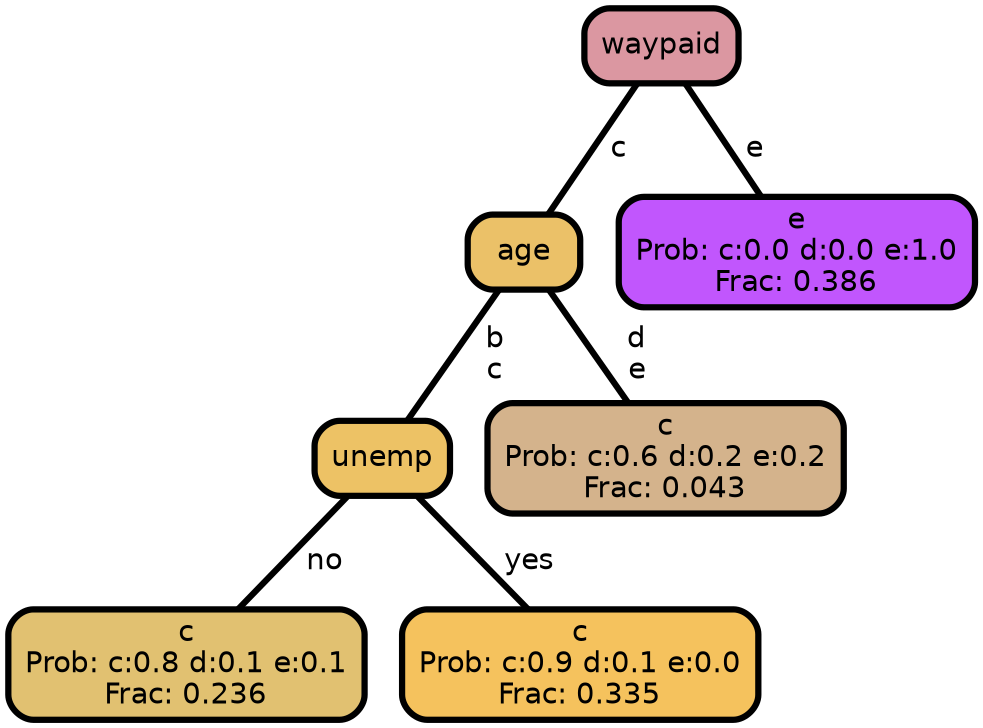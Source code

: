 graph Tree {
node [shape=box, style="filled, rounded",color="black",penwidth="3",fontcolor="black",                 fontname=helvetica] ;
graph [ranksep="0 equally", splines=straight,                 bgcolor=transparent, dpi=200] ;
edge [fontname=helvetica, color=black] ;
0 [label="c
Prob: c:0.8 d:0.1 e:0.1
Frac: 0.236", fillcolor="#e1c171"] ;
1 [label="unemp", fillcolor="#edc265"] ;
2 [label="c
Prob: c:0.9 d:0.1 e:0.0
Frac: 0.335", fillcolor="#f5c25d"] ;
3 [label="age", fillcolor="#ebc168"] ;
4 [label="c
Prob: c:0.6 d:0.2 e:0.2
Frac: 0.043", fillcolor="#d4b38c"] ;
5 [label="waypaid", fillcolor="#db97a1"] ;
6 [label="e
Prob: c:0.0 d:0.0 e:1.0
Frac: 0.386", fillcolor="#c156fd"] ;
1 -- 0 [label=" no",penwidth=3] ;
1 -- 2 [label=" yes",penwidth=3] ;
3 -- 1 [label=" b\n c",penwidth=3] ;
3 -- 4 [label=" d\n e",penwidth=3] ;
5 -- 3 [label=" c",penwidth=3] ;
5 -- 6 [label=" e",penwidth=3] ;
{rank = same;}}